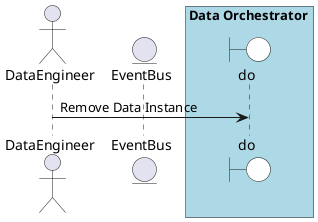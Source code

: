 @startuml

actor "DataEngineer"


entity EventBus

box Data Orchestrator #lightblue
    boundary do #white
end box



"DataEngineer" -> do: Remove Data Instance



@enduml
